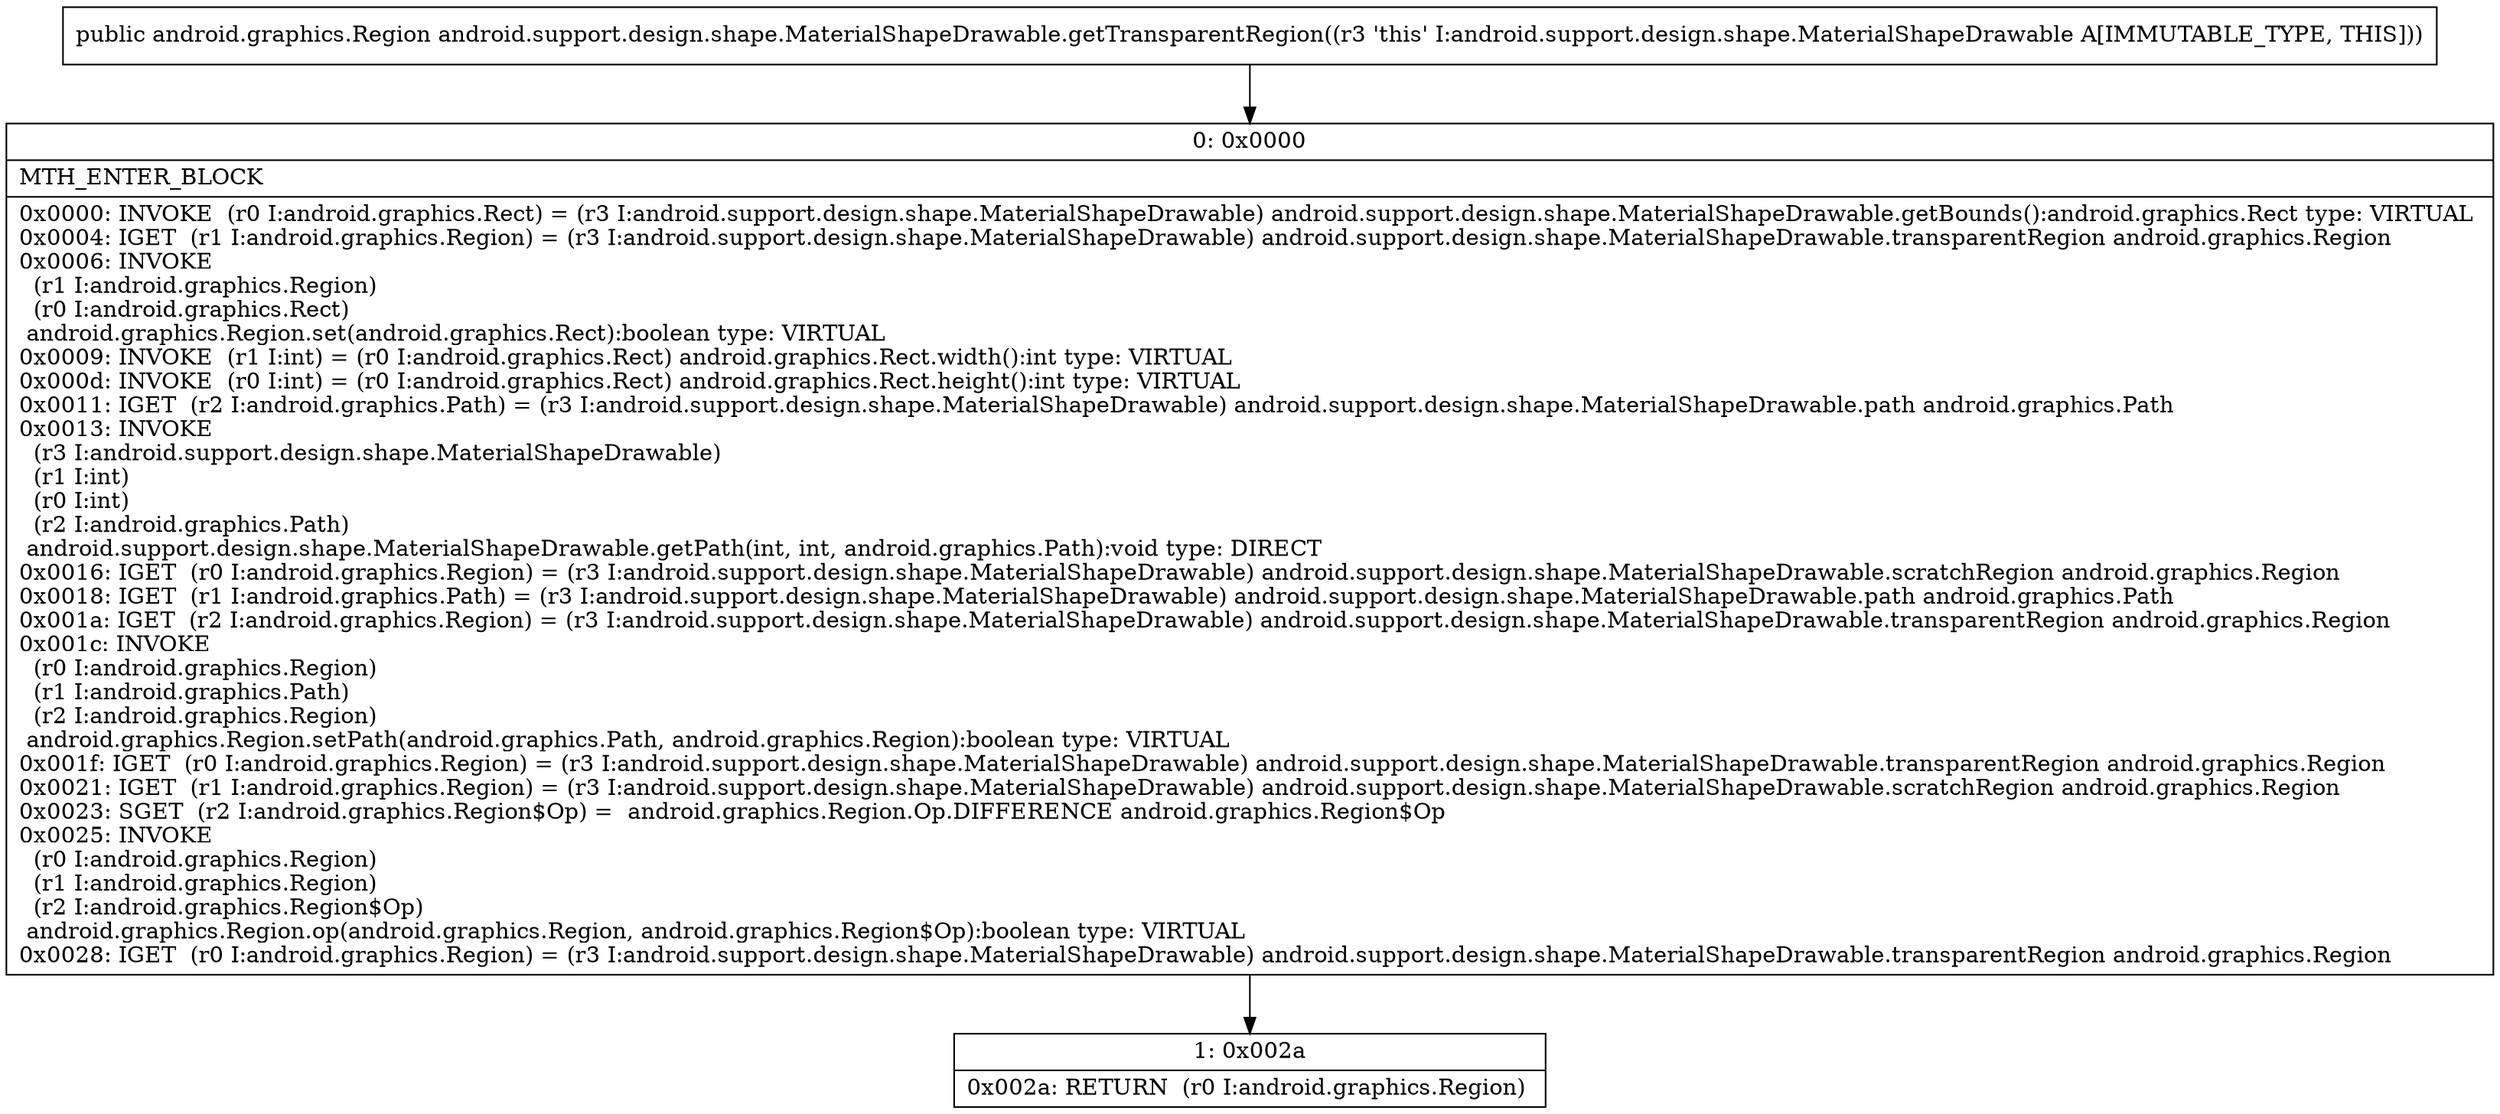 digraph "CFG forandroid.support.design.shape.MaterialShapeDrawable.getTransparentRegion()Landroid\/graphics\/Region;" {
Node_0 [shape=record,label="{0\:\ 0x0000|MTH_ENTER_BLOCK\l|0x0000: INVOKE  (r0 I:android.graphics.Rect) = (r3 I:android.support.design.shape.MaterialShapeDrawable) android.support.design.shape.MaterialShapeDrawable.getBounds():android.graphics.Rect type: VIRTUAL \l0x0004: IGET  (r1 I:android.graphics.Region) = (r3 I:android.support.design.shape.MaterialShapeDrawable) android.support.design.shape.MaterialShapeDrawable.transparentRegion android.graphics.Region \l0x0006: INVOKE  \l  (r1 I:android.graphics.Region)\l  (r0 I:android.graphics.Rect)\l android.graphics.Region.set(android.graphics.Rect):boolean type: VIRTUAL \l0x0009: INVOKE  (r1 I:int) = (r0 I:android.graphics.Rect) android.graphics.Rect.width():int type: VIRTUAL \l0x000d: INVOKE  (r0 I:int) = (r0 I:android.graphics.Rect) android.graphics.Rect.height():int type: VIRTUAL \l0x0011: IGET  (r2 I:android.graphics.Path) = (r3 I:android.support.design.shape.MaterialShapeDrawable) android.support.design.shape.MaterialShapeDrawable.path android.graphics.Path \l0x0013: INVOKE  \l  (r3 I:android.support.design.shape.MaterialShapeDrawable)\l  (r1 I:int)\l  (r0 I:int)\l  (r2 I:android.graphics.Path)\l android.support.design.shape.MaterialShapeDrawable.getPath(int, int, android.graphics.Path):void type: DIRECT \l0x0016: IGET  (r0 I:android.graphics.Region) = (r3 I:android.support.design.shape.MaterialShapeDrawable) android.support.design.shape.MaterialShapeDrawable.scratchRegion android.graphics.Region \l0x0018: IGET  (r1 I:android.graphics.Path) = (r3 I:android.support.design.shape.MaterialShapeDrawable) android.support.design.shape.MaterialShapeDrawable.path android.graphics.Path \l0x001a: IGET  (r2 I:android.graphics.Region) = (r3 I:android.support.design.shape.MaterialShapeDrawable) android.support.design.shape.MaterialShapeDrawable.transparentRegion android.graphics.Region \l0x001c: INVOKE  \l  (r0 I:android.graphics.Region)\l  (r1 I:android.graphics.Path)\l  (r2 I:android.graphics.Region)\l android.graphics.Region.setPath(android.graphics.Path, android.graphics.Region):boolean type: VIRTUAL \l0x001f: IGET  (r0 I:android.graphics.Region) = (r3 I:android.support.design.shape.MaterialShapeDrawable) android.support.design.shape.MaterialShapeDrawable.transparentRegion android.graphics.Region \l0x0021: IGET  (r1 I:android.graphics.Region) = (r3 I:android.support.design.shape.MaterialShapeDrawable) android.support.design.shape.MaterialShapeDrawable.scratchRegion android.graphics.Region \l0x0023: SGET  (r2 I:android.graphics.Region$Op) =  android.graphics.Region.Op.DIFFERENCE android.graphics.Region$Op \l0x0025: INVOKE  \l  (r0 I:android.graphics.Region)\l  (r1 I:android.graphics.Region)\l  (r2 I:android.graphics.Region$Op)\l android.graphics.Region.op(android.graphics.Region, android.graphics.Region$Op):boolean type: VIRTUAL \l0x0028: IGET  (r0 I:android.graphics.Region) = (r3 I:android.support.design.shape.MaterialShapeDrawable) android.support.design.shape.MaterialShapeDrawable.transparentRegion android.graphics.Region \l}"];
Node_1 [shape=record,label="{1\:\ 0x002a|0x002a: RETURN  (r0 I:android.graphics.Region) \l}"];
MethodNode[shape=record,label="{public android.graphics.Region android.support.design.shape.MaterialShapeDrawable.getTransparentRegion((r3 'this' I:android.support.design.shape.MaterialShapeDrawable A[IMMUTABLE_TYPE, THIS])) }"];
MethodNode -> Node_0;
Node_0 -> Node_1;
}

